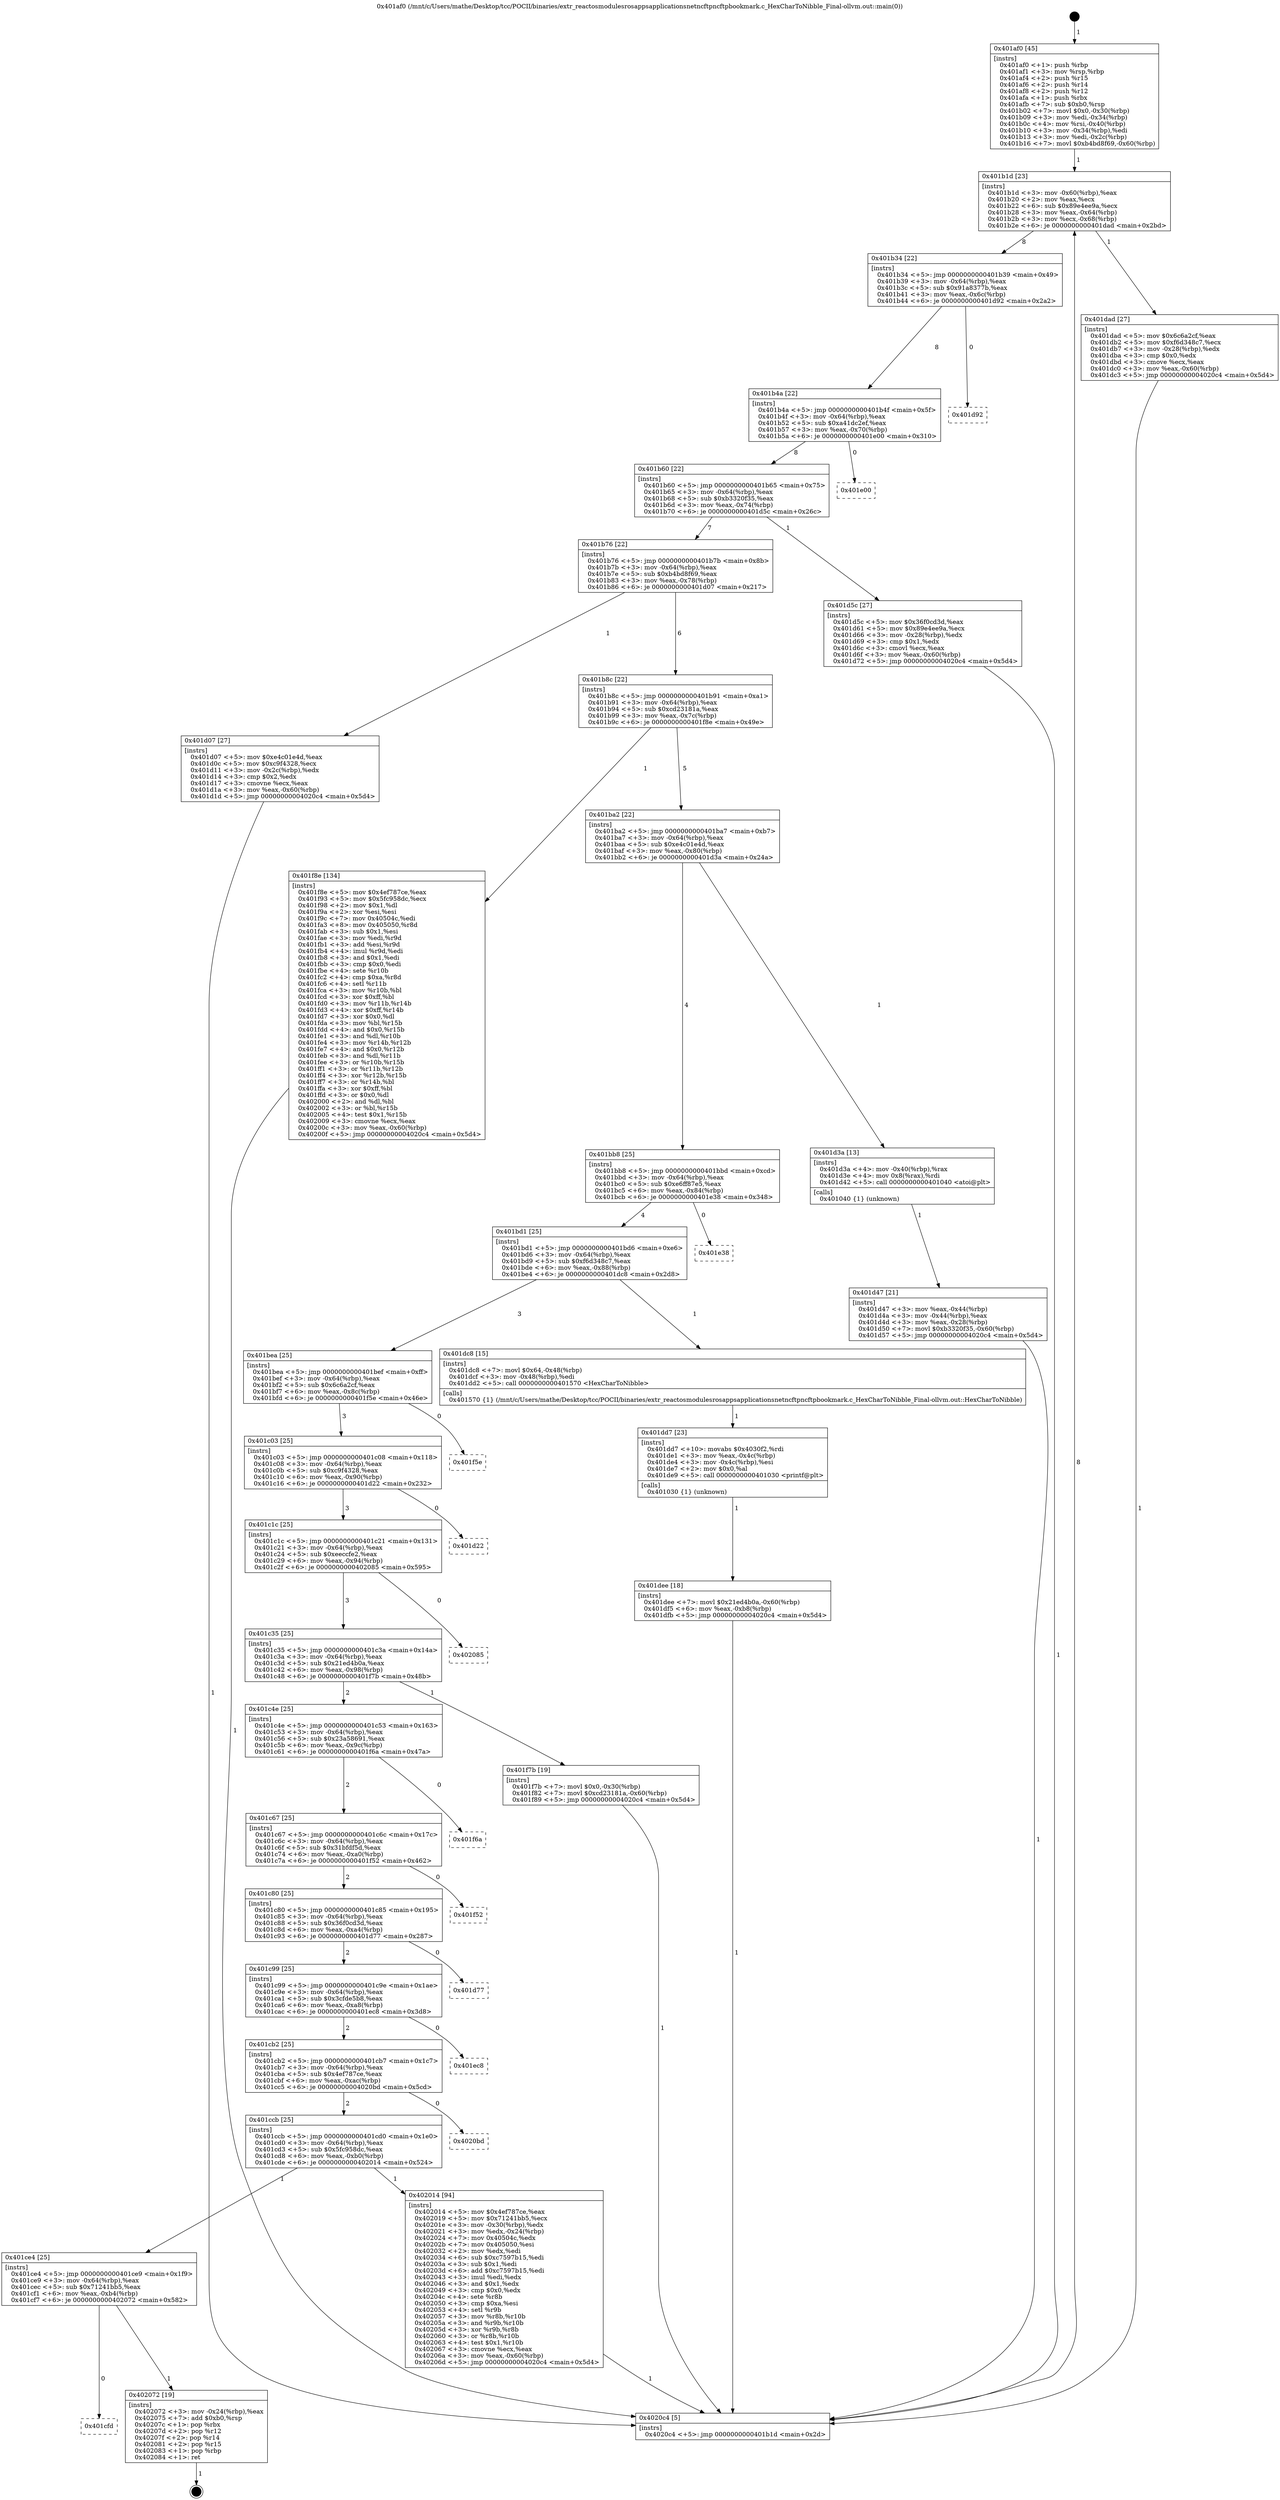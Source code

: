 digraph "0x401af0" {
  label = "0x401af0 (/mnt/c/Users/mathe/Desktop/tcc/POCII/binaries/extr_reactosmodulesrosappsapplicationsnetncftpncftpbookmark.c_HexCharToNibble_Final-ollvm.out::main(0))"
  labelloc = "t"
  node[shape=record]

  Entry [label="",width=0.3,height=0.3,shape=circle,fillcolor=black,style=filled]
  "0x401b1d" [label="{
     0x401b1d [23]\l
     | [instrs]\l
     &nbsp;&nbsp;0x401b1d \<+3\>: mov -0x60(%rbp),%eax\l
     &nbsp;&nbsp;0x401b20 \<+2\>: mov %eax,%ecx\l
     &nbsp;&nbsp;0x401b22 \<+6\>: sub $0x89e4ee9a,%ecx\l
     &nbsp;&nbsp;0x401b28 \<+3\>: mov %eax,-0x64(%rbp)\l
     &nbsp;&nbsp;0x401b2b \<+3\>: mov %ecx,-0x68(%rbp)\l
     &nbsp;&nbsp;0x401b2e \<+6\>: je 0000000000401dad \<main+0x2bd\>\l
  }"]
  "0x401dad" [label="{
     0x401dad [27]\l
     | [instrs]\l
     &nbsp;&nbsp;0x401dad \<+5\>: mov $0x6c6a2cf,%eax\l
     &nbsp;&nbsp;0x401db2 \<+5\>: mov $0xf6d348c7,%ecx\l
     &nbsp;&nbsp;0x401db7 \<+3\>: mov -0x28(%rbp),%edx\l
     &nbsp;&nbsp;0x401dba \<+3\>: cmp $0x0,%edx\l
     &nbsp;&nbsp;0x401dbd \<+3\>: cmove %ecx,%eax\l
     &nbsp;&nbsp;0x401dc0 \<+3\>: mov %eax,-0x60(%rbp)\l
     &nbsp;&nbsp;0x401dc3 \<+5\>: jmp 00000000004020c4 \<main+0x5d4\>\l
  }"]
  "0x401b34" [label="{
     0x401b34 [22]\l
     | [instrs]\l
     &nbsp;&nbsp;0x401b34 \<+5\>: jmp 0000000000401b39 \<main+0x49\>\l
     &nbsp;&nbsp;0x401b39 \<+3\>: mov -0x64(%rbp),%eax\l
     &nbsp;&nbsp;0x401b3c \<+5\>: sub $0x91a8377b,%eax\l
     &nbsp;&nbsp;0x401b41 \<+3\>: mov %eax,-0x6c(%rbp)\l
     &nbsp;&nbsp;0x401b44 \<+6\>: je 0000000000401d92 \<main+0x2a2\>\l
  }"]
  Exit [label="",width=0.3,height=0.3,shape=circle,fillcolor=black,style=filled,peripheries=2]
  "0x401d92" [label="{
     0x401d92\l
  }", style=dashed]
  "0x401b4a" [label="{
     0x401b4a [22]\l
     | [instrs]\l
     &nbsp;&nbsp;0x401b4a \<+5\>: jmp 0000000000401b4f \<main+0x5f\>\l
     &nbsp;&nbsp;0x401b4f \<+3\>: mov -0x64(%rbp),%eax\l
     &nbsp;&nbsp;0x401b52 \<+5\>: sub $0xa41dc2ef,%eax\l
     &nbsp;&nbsp;0x401b57 \<+3\>: mov %eax,-0x70(%rbp)\l
     &nbsp;&nbsp;0x401b5a \<+6\>: je 0000000000401e00 \<main+0x310\>\l
  }"]
  "0x401cfd" [label="{
     0x401cfd\l
  }", style=dashed]
  "0x401e00" [label="{
     0x401e00\l
  }", style=dashed]
  "0x401b60" [label="{
     0x401b60 [22]\l
     | [instrs]\l
     &nbsp;&nbsp;0x401b60 \<+5\>: jmp 0000000000401b65 \<main+0x75\>\l
     &nbsp;&nbsp;0x401b65 \<+3\>: mov -0x64(%rbp),%eax\l
     &nbsp;&nbsp;0x401b68 \<+5\>: sub $0xb3320f35,%eax\l
     &nbsp;&nbsp;0x401b6d \<+3\>: mov %eax,-0x74(%rbp)\l
     &nbsp;&nbsp;0x401b70 \<+6\>: je 0000000000401d5c \<main+0x26c\>\l
  }"]
  "0x402072" [label="{
     0x402072 [19]\l
     | [instrs]\l
     &nbsp;&nbsp;0x402072 \<+3\>: mov -0x24(%rbp),%eax\l
     &nbsp;&nbsp;0x402075 \<+7\>: add $0xb0,%rsp\l
     &nbsp;&nbsp;0x40207c \<+1\>: pop %rbx\l
     &nbsp;&nbsp;0x40207d \<+2\>: pop %r12\l
     &nbsp;&nbsp;0x40207f \<+2\>: pop %r14\l
     &nbsp;&nbsp;0x402081 \<+2\>: pop %r15\l
     &nbsp;&nbsp;0x402083 \<+1\>: pop %rbp\l
     &nbsp;&nbsp;0x402084 \<+1\>: ret\l
  }"]
  "0x401d5c" [label="{
     0x401d5c [27]\l
     | [instrs]\l
     &nbsp;&nbsp;0x401d5c \<+5\>: mov $0x36f0cd3d,%eax\l
     &nbsp;&nbsp;0x401d61 \<+5\>: mov $0x89e4ee9a,%ecx\l
     &nbsp;&nbsp;0x401d66 \<+3\>: mov -0x28(%rbp),%edx\l
     &nbsp;&nbsp;0x401d69 \<+3\>: cmp $0x1,%edx\l
     &nbsp;&nbsp;0x401d6c \<+3\>: cmovl %ecx,%eax\l
     &nbsp;&nbsp;0x401d6f \<+3\>: mov %eax,-0x60(%rbp)\l
     &nbsp;&nbsp;0x401d72 \<+5\>: jmp 00000000004020c4 \<main+0x5d4\>\l
  }"]
  "0x401b76" [label="{
     0x401b76 [22]\l
     | [instrs]\l
     &nbsp;&nbsp;0x401b76 \<+5\>: jmp 0000000000401b7b \<main+0x8b\>\l
     &nbsp;&nbsp;0x401b7b \<+3\>: mov -0x64(%rbp),%eax\l
     &nbsp;&nbsp;0x401b7e \<+5\>: sub $0xb4bd8f69,%eax\l
     &nbsp;&nbsp;0x401b83 \<+3\>: mov %eax,-0x78(%rbp)\l
     &nbsp;&nbsp;0x401b86 \<+6\>: je 0000000000401d07 \<main+0x217\>\l
  }"]
  "0x401ce4" [label="{
     0x401ce4 [25]\l
     | [instrs]\l
     &nbsp;&nbsp;0x401ce4 \<+5\>: jmp 0000000000401ce9 \<main+0x1f9\>\l
     &nbsp;&nbsp;0x401ce9 \<+3\>: mov -0x64(%rbp),%eax\l
     &nbsp;&nbsp;0x401cec \<+5\>: sub $0x71241bb5,%eax\l
     &nbsp;&nbsp;0x401cf1 \<+6\>: mov %eax,-0xb4(%rbp)\l
     &nbsp;&nbsp;0x401cf7 \<+6\>: je 0000000000402072 \<main+0x582\>\l
  }"]
  "0x401d07" [label="{
     0x401d07 [27]\l
     | [instrs]\l
     &nbsp;&nbsp;0x401d07 \<+5\>: mov $0xe4c01e4d,%eax\l
     &nbsp;&nbsp;0x401d0c \<+5\>: mov $0xc9f4328,%ecx\l
     &nbsp;&nbsp;0x401d11 \<+3\>: mov -0x2c(%rbp),%edx\l
     &nbsp;&nbsp;0x401d14 \<+3\>: cmp $0x2,%edx\l
     &nbsp;&nbsp;0x401d17 \<+3\>: cmovne %ecx,%eax\l
     &nbsp;&nbsp;0x401d1a \<+3\>: mov %eax,-0x60(%rbp)\l
     &nbsp;&nbsp;0x401d1d \<+5\>: jmp 00000000004020c4 \<main+0x5d4\>\l
  }"]
  "0x401b8c" [label="{
     0x401b8c [22]\l
     | [instrs]\l
     &nbsp;&nbsp;0x401b8c \<+5\>: jmp 0000000000401b91 \<main+0xa1\>\l
     &nbsp;&nbsp;0x401b91 \<+3\>: mov -0x64(%rbp),%eax\l
     &nbsp;&nbsp;0x401b94 \<+5\>: sub $0xcd23181a,%eax\l
     &nbsp;&nbsp;0x401b99 \<+3\>: mov %eax,-0x7c(%rbp)\l
     &nbsp;&nbsp;0x401b9c \<+6\>: je 0000000000401f8e \<main+0x49e\>\l
  }"]
  "0x4020c4" [label="{
     0x4020c4 [5]\l
     | [instrs]\l
     &nbsp;&nbsp;0x4020c4 \<+5\>: jmp 0000000000401b1d \<main+0x2d\>\l
  }"]
  "0x401af0" [label="{
     0x401af0 [45]\l
     | [instrs]\l
     &nbsp;&nbsp;0x401af0 \<+1\>: push %rbp\l
     &nbsp;&nbsp;0x401af1 \<+3\>: mov %rsp,%rbp\l
     &nbsp;&nbsp;0x401af4 \<+2\>: push %r15\l
     &nbsp;&nbsp;0x401af6 \<+2\>: push %r14\l
     &nbsp;&nbsp;0x401af8 \<+2\>: push %r12\l
     &nbsp;&nbsp;0x401afa \<+1\>: push %rbx\l
     &nbsp;&nbsp;0x401afb \<+7\>: sub $0xb0,%rsp\l
     &nbsp;&nbsp;0x401b02 \<+7\>: movl $0x0,-0x30(%rbp)\l
     &nbsp;&nbsp;0x401b09 \<+3\>: mov %edi,-0x34(%rbp)\l
     &nbsp;&nbsp;0x401b0c \<+4\>: mov %rsi,-0x40(%rbp)\l
     &nbsp;&nbsp;0x401b10 \<+3\>: mov -0x34(%rbp),%edi\l
     &nbsp;&nbsp;0x401b13 \<+3\>: mov %edi,-0x2c(%rbp)\l
     &nbsp;&nbsp;0x401b16 \<+7\>: movl $0xb4bd8f69,-0x60(%rbp)\l
  }"]
  "0x402014" [label="{
     0x402014 [94]\l
     | [instrs]\l
     &nbsp;&nbsp;0x402014 \<+5\>: mov $0x4ef787ce,%eax\l
     &nbsp;&nbsp;0x402019 \<+5\>: mov $0x71241bb5,%ecx\l
     &nbsp;&nbsp;0x40201e \<+3\>: mov -0x30(%rbp),%edx\l
     &nbsp;&nbsp;0x402021 \<+3\>: mov %edx,-0x24(%rbp)\l
     &nbsp;&nbsp;0x402024 \<+7\>: mov 0x40504c,%edx\l
     &nbsp;&nbsp;0x40202b \<+7\>: mov 0x405050,%esi\l
     &nbsp;&nbsp;0x402032 \<+2\>: mov %edx,%edi\l
     &nbsp;&nbsp;0x402034 \<+6\>: sub $0xc7597b15,%edi\l
     &nbsp;&nbsp;0x40203a \<+3\>: sub $0x1,%edi\l
     &nbsp;&nbsp;0x40203d \<+6\>: add $0xc7597b15,%edi\l
     &nbsp;&nbsp;0x402043 \<+3\>: imul %edi,%edx\l
     &nbsp;&nbsp;0x402046 \<+3\>: and $0x1,%edx\l
     &nbsp;&nbsp;0x402049 \<+3\>: cmp $0x0,%edx\l
     &nbsp;&nbsp;0x40204c \<+4\>: sete %r8b\l
     &nbsp;&nbsp;0x402050 \<+3\>: cmp $0xa,%esi\l
     &nbsp;&nbsp;0x402053 \<+4\>: setl %r9b\l
     &nbsp;&nbsp;0x402057 \<+3\>: mov %r8b,%r10b\l
     &nbsp;&nbsp;0x40205a \<+3\>: and %r9b,%r10b\l
     &nbsp;&nbsp;0x40205d \<+3\>: xor %r9b,%r8b\l
     &nbsp;&nbsp;0x402060 \<+3\>: or %r8b,%r10b\l
     &nbsp;&nbsp;0x402063 \<+4\>: test $0x1,%r10b\l
     &nbsp;&nbsp;0x402067 \<+3\>: cmovne %ecx,%eax\l
     &nbsp;&nbsp;0x40206a \<+3\>: mov %eax,-0x60(%rbp)\l
     &nbsp;&nbsp;0x40206d \<+5\>: jmp 00000000004020c4 \<main+0x5d4\>\l
  }"]
  "0x401f8e" [label="{
     0x401f8e [134]\l
     | [instrs]\l
     &nbsp;&nbsp;0x401f8e \<+5\>: mov $0x4ef787ce,%eax\l
     &nbsp;&nbsp;0x401f93 \<+5\>: mov $0x5fc958dc,%ecx\l
     &nbsp;&nbsp;0x401f98 \<+2\>: mov $0x1,%dl\l
     &nbsp;&nbsp;0x401f9a \<+2\>: xor %esi,%esi\l
     &nbsp;&nbsp;0x401f9c \<+7\>: mov 0x40504c,%edi\l
     &nbsp;&nbsp;0x401fa3 \<+8\>: mov 0x405050,%r8d\l
     &nbsp;&nbsp;0x401fab \<+3\>: sub $0x1,%esi\l
     &nbsp;&nbsp;0x401fae \<+3\>: mov %edi,%r9d\l
     &nbsp;&nbsp;0x401fb1 \<+3\>: add %esi,%r9d\l
     &nbsp;&nbsp;0x401fb4 \<+4\>: imul %r9d,%edi\l
     &nbsp;&nbsp;0x401fb8 \<+3\>: and $0x1,%edi\l
     &nbsp;&nbsp;0x401fbb \<+3\>: cmp $0x0,%edi\l
     &nbsp;&nbsp;0x401fbe \<+4\>: sete %r10b\l
     &nbsp;&nbsp;0x401fc2 \<+4\>: cmp $0xa,%r8d\l
     &nbsp;&nbsp;0x401fc6 \<+4\>: setl %r11b\l
     &nbsp;&nbsp;0x401fca \<+3\>: mov %r10b,%bl\l
     &nbsp;&nbsp;0x401fcd \<+3\>: xor $0xff,%bl\l
     &nbsp;&nbsp;0x401fd0 \<+3\>: mov %r11b,%r14b\l
     &nbsp;&nbsp;0x401fd3 \<+4\>: xor $0xff,%r14b\l
     &nbsp;&nbsp;0x401fd7 \<+3\>: xor $0x0,%dl\l
     &nbsp;&nbsp;0x401fda \<+3\>: mov %bl,%r15b\l
     &nbsp;&nbsp;0x401fdd \<+4\>: and $0x0,%r15b\l
     &nbsp;&nbsp;0x401fe1 \<+3\>: and %dl,%r10b\l
     &nbsp;&nbsp;0x401fe4 \<+3\>: mov %r14b,%r12b\l
     &nbsp;&nbsp;0x401fe7 \<+4\>: and $0x0,%r12b\l
     &nbsp;&nbsp;0x401feb \<+3\>: and %dl,%r11b\l
     &nbsp;&nbsp;0x401fee \<+3\>: or %r10b,%r15b\l
     &nbsp;&nbsp;0x401ff1 \<+3\>: or %r11b,%r12b\l
     &nbsp;&nbsp;0x401ff4 \<+3\>: xor %r12b,%r15b\l
     &nbsp;&nbsp;0x401ff7 \<+3\>: or %r14b,%bl\l
     &nbsp;&nbsp;0x401ffa \<+3\>: xor $0xff,%bl\l
     &nbsp;&nbsp;0x401ffd \<+3\>: or $0x0,%dl\l
     &nbsp;&nbsp;0x402000 \<+2\>: and %dl,%bl\l
     &nbsp;&nbsp;0x402002 \<+3\>: or %bl,%r15b\l
     &nbsp;&nbsp;0x402005 \<+4\>: test $0x1,%r15b\l
     &nbsp;&nbsp;0x402009 \<+3\>: cmovne %ecx,%eax\l
     &nbsp;&nbsp;0x40200c \<+3\>: mov %eax,-0x60(%rbp)\l
     &nbsp;&nbsp;0x40200f \<+5\>: jmp 00000000004020c4 \<main+0x5d4\>\l
  }"]
  "0x401ba2" [label="{
     0x401ba2 [22]\l
     | [instrs]\l
     &nbsp;&nbsp;0x401ba2 \<+5\>: jmp 0000000000401ba7 \<main+0xb7\>\l
     &nbsp;&nbsp;0x401ba7 \<+3\>: mov -0x64(%rbp),%eax\l
     &nbsp;&nbsp;0x401baa \<+5\>: sub $0xe4c01e4d,%eax\l
     &nbsp;&nbsp;0x401baf \<+3\>: mov %eax,-0x80(%rbp)\l
     &nbsp;&nbsp;0x401bb2 \<+6\>: je 0000000000401d3a \<main+0x24a\>\l
  }"]
  "0x401ccb" [label="{
     0x401ccb [25]\l
     | [instrs]\l
     &nbsp;&nbsp;0x401ccb \<+5\>: jmp 0000000000401cd0 \<main+0x1e0\>\l
     &nbsp;&nbsp;0x401cd0 \<+3\>: mov -0x64(%rbp),%eax\l
     &nbsp;&nbsp;0x401cd3 \<+5\>: sub $0x5fc958dc,%eax\l
     &nbsp;&nbsp;0x401cd8 \<+6\>: mov %eax,-0xb0(%rbp)\l
     &nbsp;&nbsp;0x401cde \<+6\>: je 0000000000402014 \<main+0x524\>\l
  }"]
  "0x401d3a" [label="{
     0x401d3a [13]\l
     | [instrs]\l
     &nbsp;&nbsp;0x401d3a \<+4\>: mov -0x40(%rbp),%rax\l
     &nbsp;&nbsp;0x401d3e \<+4\>: mov 0x8(%rax),%rdi\l
     &nbsp;&nbsp;0x401d42 \<+5\>: call 0000000000401040 \<atoi@plt\>\l
     | [calls]\l
     &nbsp;&nbsp;0x401040 \{1\} (unknown)\l
  }"]
  "0x401bb8" [label="{
     0x401bb8 [25]\l
     | [instrs]\l
     &nbsp;&nbsp;0x401bb8 \<+5\>: jmp 0000000000401bbd \<main+0xcd\>\l
     &nbsp;&nbsp;0x401bbd \<+3\>: mov -0x64(%rbp),%eax\l
     &nbsp;&nbsp;0x401bc0 \<+5\>: sub $0xe6ff87e5,%eax\l
     &nbsp;&nbsp;0x401bc5 \<+6\>: mov %eax,-0x84(%rbp)\l
     &nbsp;&nbsp;0x401bcb \<+6\>: je 0000000000401e38 \<main+0x348\>\l
  }"]
  "0x401d47" [label="{
     0x401d47 [21]\l
     | [instrs]\l
     &nbsp;&nbsp;0x401d47 \<+3\>: mov %eax,-0x44(%rbp)\l
     &nbsp;&nbsp;0x401d4a \<+3\>: mov -0x44(%rbp),%eax\l
     &nbsp;&nbsp;0x401d4d \<+3\>: mov %eax,-0x28(%rbp)\l
     &nbsp;&nbsp;0x401d50 \<+7\>: movl $0xb3320f35,-0x60(%rbp)\l
     &nbsp;&nbsp;0x401d57 \<+5\>: jmp 00000000004020c4 \<main+0x5d4\>\l
  }"]
  "0x4020bd" [label="{
     0x4020bd\l
  }", style=dashed]
  "0x401e38" [label="{
     0x401e38\l
  }", style=dashed]
  "0x401bd1" [label="{
     0x401bd1 [25]\l
     | [instrs]\l
     &nbsp;&nbsp;0x401bd1 \<+5\>: jmp 0000000000401bd6 \<main+0xe6\>\l
     &nbsp;&nbsp;0x401bd6 \<+3\>: mov -0x64(%rbp),%eax\l
     &nbsp;&nbsp;0x401bd9 \<+5\>: sub $0xf6d348c7,%eax\l
     &nbsp;&nbsp;0x401bde \<+6\>: mov %eax,-0x88(%rbp)\l
     &nbsp;&nbsp;0x401be4 \<+6\>: je 0000000000401dc8 \<main+0x2d8\>\l
  }"]
  "0x401cb2" [label="{
     0x401cb2 [25]\l
     | [instrs]\l
     &nbsp;&nbsp;0x401cb2 \<+5\>: jmp 0000000000401cb7 \<main+0x1c7\>\l
     &nbsp;&nbsp;0x401cb7 \<+3\>: mov -0x64(%rbp),%eax\l
     &nbsp;&nbsp;0x401cba \<+5\>: sub $0x4ef787ce,%eax\l
     &nbsp;&nbsp;0x401cbf \<+6\>: mov %eax,-0xac(%rbp)\l
     &nbsp;&nbsp;0x401cc5 \<+6\>: je 00000000004020bd \<main+0x5cd\>\l
  }"]
  "0x401dc8" [label="{
     0x401dc8 [15]\l
     | [instrs]\l
     &nbsp;&nbsp;0x401dc8 \<+7\>: movl $0x64,-0x48(%rbp)\l
     &nbsp;&nbsp;0x401dcf \<+3\>: mov -0x48(%rbp),%edi\l
     &nbsp;&nbsp;0x401dd2 \<+5\>: call 0000000000401570 \<HexCharToNibble\>\l
     | [calls]\l
     &nbsp;&nbsp;0x401570 \{1\} (/mnt/c/Users/mathe/Desktop/tcc/POCII/binaries/extr_reactosmodulesrosappsapplicationsnetncftpncftpbookmark.c_HexCharToNibble_Final-ollvm.out::HexCharToNibble)\l
  }"]
  "0x401bea" [label="{
     0x401bea [25]\l
     | [instrs]\l
     &nbsp;&nbsp;0x401bea \<+5\>: jmp 0000000000401bef \<main+0xff\>\l
     &nbsp;&nbsp;0x401bef \<+3\>: mov -0x64(%rbp),%eax\l
     &nbsp;&nbsp;0x401bf2 \<+5\>: sub $0x6c6a2cf,%eax\l
     &nbsp;&nbsp;0x401bf7 \<+6\>: mov %eax,-0x8c(%rbp)\l
     &nbsp;&nbsp;0x401bfd \<+6\>: je 0000000000401f5e \<main+0x46e\>\l
  }"]
  "0x401dd7" [label="{
     0x401dd7 [23]\l
     | [instrs]\l
     &nbsp;&nbsp;0x401dd7 \<+10\>: movabs $0x4030f2,%rdi\l
     &nbsp;&nbsp;0x401de1 \<+3\>: mov %eax,-0x4c(%rbp)\l
     &nbsp;&nbsp;0x401de4 \<+3\>: mov -0x4c(%rbp),%esi\l
     &nbsp;&nbsp;0x401de7 \<+2\>: mov $0x0,%al\l
     &nbsp;&nbsp;0x401de9 \<+5\>: call 0000000000401030 \<printf@plt\>\l
     | [calls]\l
     &nbsp;&nbsp;0x401030 \{1\} (unknown)\l
  }"]
  "0x401dee" [label="{
     0x401dee [18]\l
     | [instrs]\l
     &nbsp;&nbsp;0x401dee \<+7\>: movl $0x21ed4b0a,-0x60(%rbp)\l
     &nbsp;&nbsp;0x401df5 \<+6\>: mov %eax,-0xb8(%rbp)\l
     &nbsp;&nbsp;0x401dfb \<+5\>: jmp 00000000004020c4 \<main+0x5d4\>\l
  }"]
  "0x401ec8" [label="{
     0x401ec8\l
  }", style=dashed]
  "0x401f5e" [label="{
     0x401f5e\l
  }", style=dashed]
  "0x401c03" [label="{
     0x401c03 [25]\l
     | [instrs]\l
     &nbsp;&nbsp;0x401c03 \<+5\>: jmp 0000000000401c08 \<main+0x118\>\l
     &nbsp;&nbsp;0x401c08 \<+3\>: mov -0x64(%rbp),%eax\l
     &nbsp;&nbsp;0x401c0b \<+5\>: sub $0xc9f4328,%eax\l
     &nbsp;&nbsp;0x401c10 \<+6\>: mov %eax,-0x90(%rbp)\l
     &nbsp;&nbsp;0x401c16 \<+6\>: je 0000000000401d22 \<main+0x232\>\l
  }"]
  "0x401c99" [label="{
     0x401c99 [25]\l
     | [instrs]\l
     &nbsp;&nbsp;0x401c99 \<+5\>: jmp 0000000000401c9e \<main+0x1ae\>\l
     &nbsp;&nbsp;0x401c9e \<+3\>: mov -0x64(%rbp),%eax\l
     &nbsp;&nbsp;0x401ca1 \<+5\>: sub $0x3cfde5b8,%eax\l
     &nbsp;&nbsp;0x401ca6 \<+6\>: mov %eax,-0xa8(%rbp)\l
     &nbsp;&nbsp;0x401cac \<+6\>: je 0000000000401ec8 \<main+0x3d8\>\l
  }"]
  "0x401d22" [label="{
     0x401d22\l
  }", style=dashed]
  "0x401c1c" [label="{
     0x401c1c [25]\l
     | [instrs]\l
     &nbsp;&nbsp;0x401c1c \<+5\>: jmp 0000000000401c21 \<main+0x131\>\l
     &nbsp;&nbsp;0x401c21 \<+3\>: mov -0x64(%rbp),%eax\l
     &nbsp;&nbsp;0x401c24 \<+5\>: sub $0xeeccfe2,%eax\l
     &nbsp;&nbsp;0x401c29 \<+6\>: mov %eax,-0x94(%rbp)\l
     &nbsp;&nbsp;0x401c2f \<+6\>: je 0000000000402085 \<main+0x595\>\l
  }"]
  "0x401d77" [label="{
     0x401d77\l
  }", style=dashed]
  "0x402085" [label="{
     0x402085\l
  }", style=dashed]
  "0x401c35" [label="{
     0x401c35 [25]\l
     | [instrs]\l
     &nbsp;&nbsp;0x401c35 \<+5\>: jmp 0000000000401c3a \<main+0x14a\>\l
     &nbsp;&nbsp;0x401c3a \<+3\>: mov -0x64(%rbp),%eax\l
     &nbsp;&nbsp;0x401c3d \<+5\>: sub $0x21ed4b0a,%eax\l
     &nbsp;&nbsp;0x401c42 \<+6\>: mov %eax,-0x98(%rbp)\l
     &nbsp;&nbsp;0x401c48 \<+6\>: je 0000000000401f7b \<main+0x48b\>\l
  }"]
  "0x401c80" [label="{
     0x401c80 [25]\l
     | [instrs]\l
     &nbsp;&nbsp;0x401c80 \<+5\>: jmp 0000000000401c85 \<main+0x195\>\l
     &nbsp;&nbsp;0x401c85 \<+3\>: mov -0x64(%rbp),%eax\l
     &nbsp;&nbsp;0x401c88 \<+5\>: sub $0x36f0cd3d,%eax\l
     &nbsp;&nbsp;0x401c8d \<+6\>: mov %eax,-0xa4(%rbp)\l
     &nbsp;&nbsp;0x401c93 \<+6\>: je 0000000000401d77 \<main+0x287\>\l
  }"]
  "0x401f7b" [label="{
     0x401f7b [19]\l
     | [instrs]\l
     &nbsp;&nbsp;0x401f7b \<+7\>: movl $0x0,-0x30(%rbp)\l
     &nbsp;&nbsp;0x401f82 \<+7\>: movl $0xcd23181a,-0x60(%rbp)\l
     &nbsp;&nbsp;0x401f89 \<+5\>: jmp 00000000004020c4 \<main+0x5d4\>\l
  }"]
  "0x401c4e" [label="{
     0x401c4e [25]\l
     | [instrs]\l
     &nbsp;&nbsp;0x401c4e \<+5\>: jmp 0000000000401c53 \<main+0x163\>\l
     &nbsp;&nbsp;0x401c53 \<+3\>: mov -0x64(%rbp),%eax\l
     &nbsp;&nbsp;0x401c56 \<+5\>: sub $0x23a58691,%eax\l
     &nbsp;&nbsp;0x401c5b \<+6\>: mov %eax,-0x9c(%rbp)\l
     &nbsp;&nbsp;0x401c61 \<+6\>: je 0000000000401f6a \<main+0x47a\>\l
  }"]
  "0x401f52" [label="{
     0x401f52\l
  }", style=dashed]
  "0x401f6a" [label="{
     0x401f6a\l
  }", style=dashed]
  "0x401c67" [label="{
     0x401c67 [25]\l
     | [instrs]\l
     &nbsp;&nbsp;0x401c67 \<+5\>: jmp 0000000000401c6c \<main+0x17c\>\l
     &nbsp;&nbsp;0x401c6c \<+3\>: mov -0x64(%rbp),%eax\l
     &nbsp;&nbsp;0x401c6f \<+5\>: sub $0x31bfdf5d,%eax\l
     &nbsp;&nbsp;0x401c74 \<+6\>: mov %eax,-0xa0(%rbp)\l
     &nbsp;&nbsp;0x401c7a \<+6\>: je 0000000000401f52 \<main+0x462\>\l
  }"]
  Entry -> "0x401af0" [label=" 1"]
  "0x401b1d" -> "0x401dad" [label=" 1"]
  "0x401b1d" -> "0x401b34" [label=" 8"]
  "0x402072" -> Exit [label=" 1"]
  "0x401b34" -> "0x401d92" [label=" 0"]
  "0x401b34" -> "0x401b4a" [label=" 8"]
  "0x401ce4" -> "0x401cfd" [label=" 0"]
  "0x401b4a" -> "0x401e00" [label=" 0"]
  "0x401b4a" -> "0x401b60" [label=" 8"]
  "0x401ce4" -> "0x402072" [label=" 1"]
  "0x401b60" -> "0x401d5c" [label=" 1"]
  "0x401b60" -> "0x401b76" [label=" 7"]
  "0x402014" -> "0x4020c4" [label=" 1"]
  "0x401b76" -> "0x401d07" [label=" 1"]
  "0x401b76" -> "0x401b8c" [label=" 6"]
  "0x401d07" -> "0x4020c4" [label=" 1"]
  "0x401af0" -> "0x401b1d" [label=" 1"]
  "0x4020c4" -> "0x401b1d" [label=" 8"]
  "0x401ccb" -> "0x401ce4" [label=" 1"]
  "0x401b8c" -> "0x401f8e" [label=" 1"]
  "0x401b8c" -> "0x401ba2" [label=" 5"]
  "0x401ccb" -> "0x402014" [label=" 1"]
  "0x401ba2" -> "0x401d3a" [label=" 1"]
  "0x401ba2" -> "0x401bb8" [label=" 4"]
  "0x401d3a" -> "0x401d47" [label=" 1"]
  "0x401d47" -> "0x4020c4" [label=" 1"]
  "0x401d5c" -> "0x4020c4" [label=" 1"]
  "0x401dad" -> "0x4020c4" [label=" 1"]
  "0x401cb2" -> "0x401ccb" [label=" 2"]
  "0x401bb8" -> "0x401e38" [label=" 0"]
  "0x401bb8" -> "0x401bd1" [label=" 4"]
  "0x401cb2" -> "0x4020bd" [label=" 0"]
  "0x401bd1" -> "0x401dc8" [label=" 1"]
  "0x401bd1" -> "0x401bea" [label=" 3"]
  "0x401dc8" -> "0x401dd7" [label=" 1"]
  "0x401dd7" -> "0x401dee" [label=" 1"]
  "0x401dee" -> "0x4020c4" [label=" 1"]
  "0x401c99" -> "0x401cb2" [label=" 2"]
  "0x401bea" -> "0x401f5e" [label=" 0"]
  "0x401bea" -> "0x401c03" [label=" 3"]
  "0x401c99" -> "0x401ec8" [label=" 0"]
  "0x401c03" -> "0x401d22" [label=" 0"]
  "0x401c03" -> "0x401c1c" [label=" 3"]
  "0x401c80" -> "0x401c99" [label=" 2"]
  "0x401c1c" -> "0x402085" [label=" 0"]
  "0x401c1c" -> "0x401c35" [label=" 3"]
  "0x401c80" -> "0x401d77" [label=" 0"]
  "0x401c35" -> "0x401f7b" [label=" 1"]
  "0x401c35" -> "0x401c4e" [label=" 2"]
  "0x401f7b" -> "0x4020c4" [label=" 1"]
  "0x401f8e" -> "0x4020c4" [label=" 1"]
  "0x401c67" -> "0x401c80" [label=" 2"]
  "0x401c4e" -> "0x401f6a" [label=" 0"]
  "0x401c4e" -> "0x401c67" [label=" 2"]
  "0x401c67" -> "0x401f52" [label=" 0"]
}
